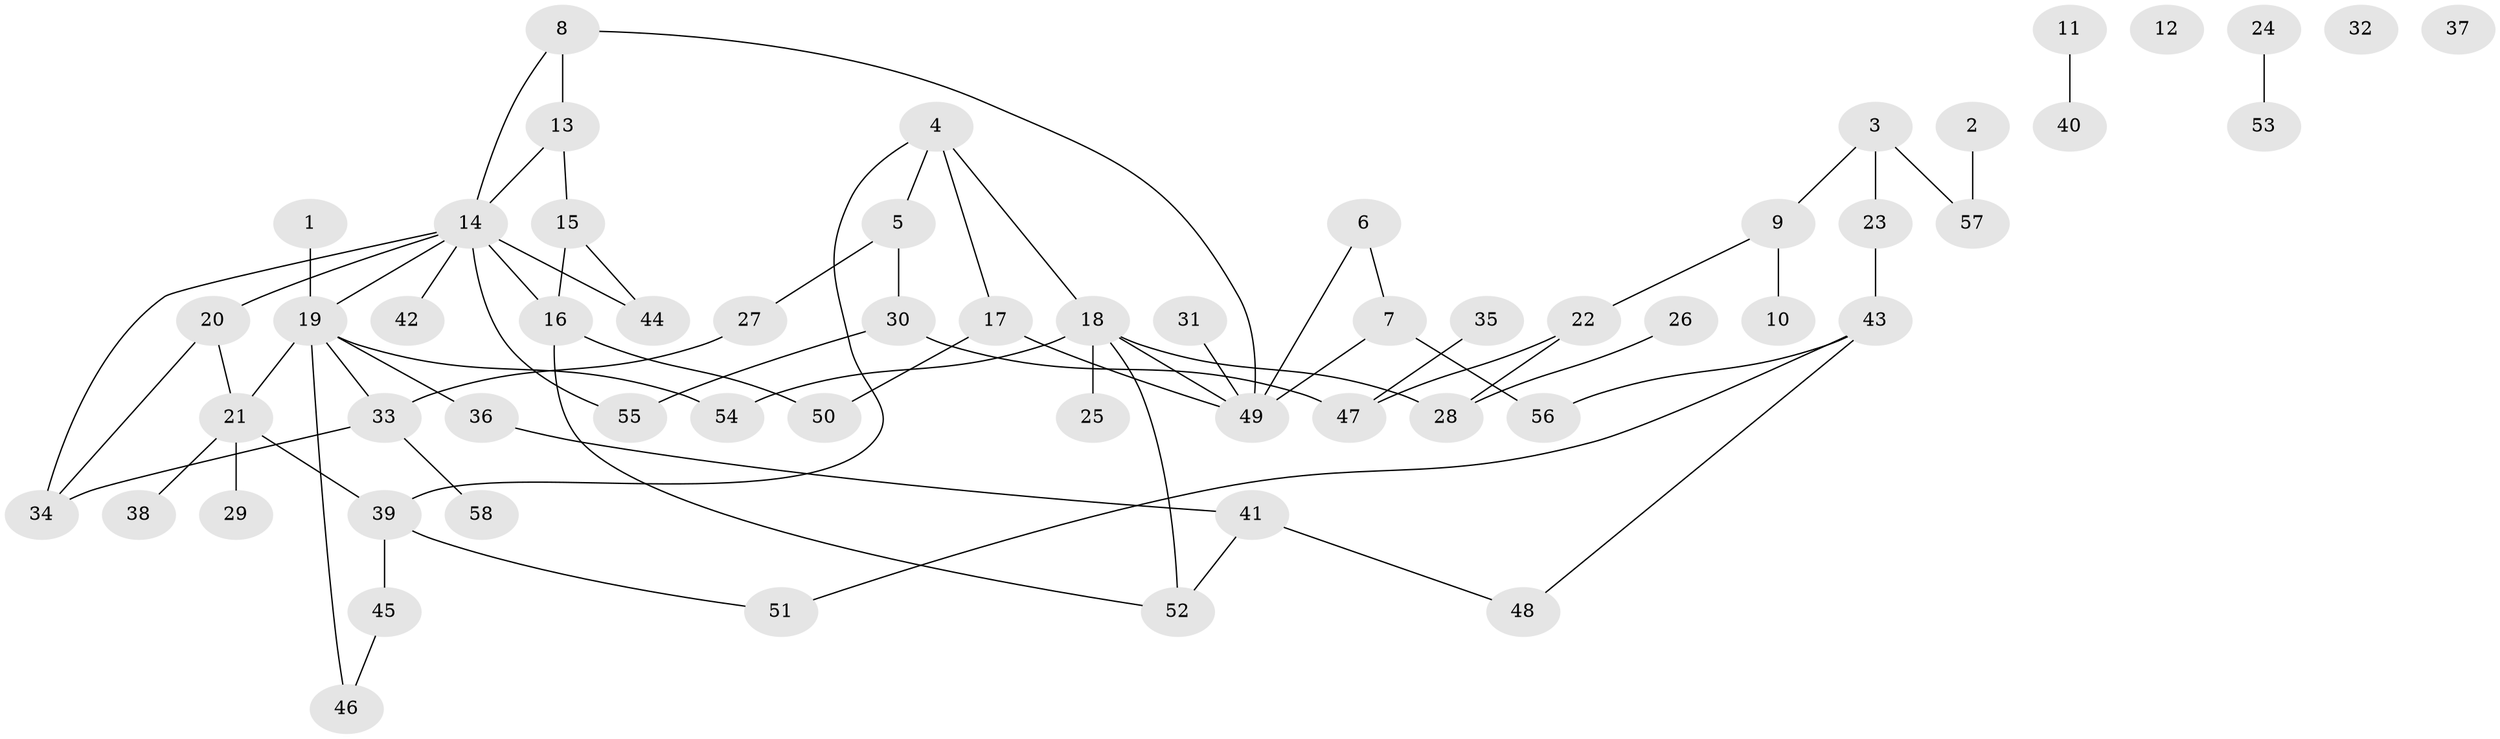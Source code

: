 // Generated by graph-tools (version 1.1) at 2025/33/03/09/25 02:33:50]
// undirected, 58 vertices, 72 edges
graph export_dot {
graph [start="1"]
  node [color=gray90,style=filled];
  1;
  2;
  3;
  4;
  5;
  6;
  7;
  8;
  9;
  10;
  11;
  12;
  13;
  14;
  15;
  16;
  17;
  18;
  19;
  20;
  21;
  22;
  23;
  24;
  25;
  26;
  27;
  28;
  29;
  30;
  31;
  32;
  33;
  34;
  35;
  36;
  37;
  38;
  39;
  40;
  41;
  42;
  43;
  44;
  45;
  46;
  47;
  48;
  49;
  50;
  51;
  52;
  53;
  54;
  55;
  56;
  57;
  58;
  1 -- 19;
  2 -- 57;
  3 -- 9;
  3 -- 23;
  3 -- 57;
  4 -- 5;
  4 -- 17;
  4 -- 18;
  4 -- 39;
  5 -- 27;
  5 -- 30;
  6 -- 7;
  6 -- 49;
  7 -- 49;
  7 -- 56;
  8 -- 13;
  8 -- 14;
  8 -- 49;
  9 -- 10;
  9 -- 22;
  11 -- 40;
  13 -- 14;
  13 -- 15;
  14 -- 16;
  14 -- 19;
  14 -- 20;
  14 -- 34;
  14 -- 42;
  14 -- 44;
  14 -- 55;
  15 -- 16;
  15 -- 44;
  16 -- 50;
  16 -- 52;
  17 -- 49;
  17 -- 50;
  18 -- 25;
  18 -- 28;
  18 -- 49;
  18 -- 52;
  18 -- 54;
  19 -- 21;
  19 -- 33;
  19 -- 36;
  19 -- 46;
  19 -- 54;
  20 -- 21;
  20 -- 34;
  21 -- 29;
  21 -- 38;
  21 -- 39;
  22 -- 28;
  22 -- 47;
  23 -- 43;
  24 -- 53;
  26 -- 28;
  27 -- 33;
  30 -- 47;
  30 -- 55;
  31 -- 49;
  33 -- 34;
  33 -- 58;
  35 -- 47;
  36 -- 41;
  39 -- 45;
  39 -- 51;
  41 -- 48;
  41 -- 52;
  43 -- 48;
  43 -- 51;
  43 -- 56;
  45 -- 46;
}
